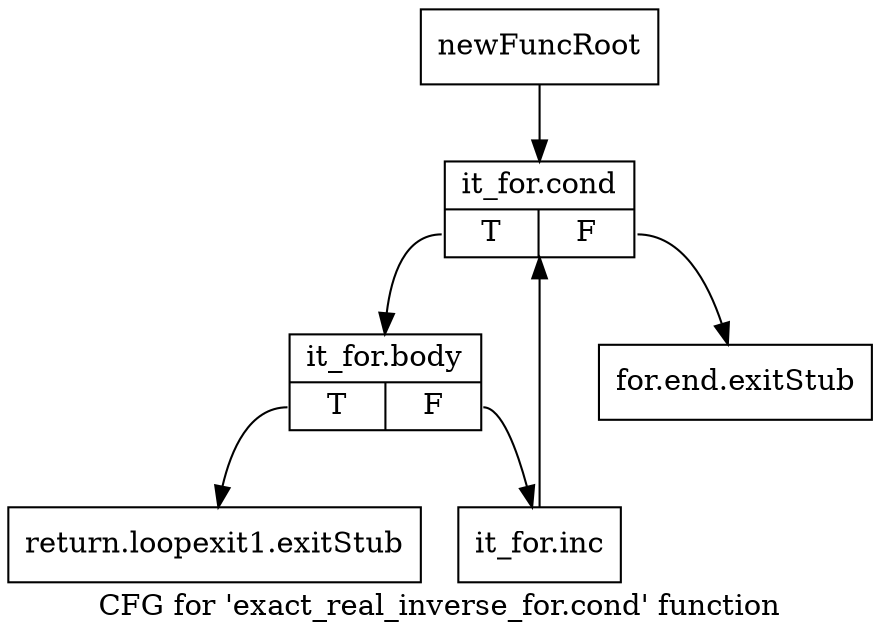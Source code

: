 digraph "CFG for 'exact_real_inverse_for.cond' function" {
	label="CFG for 'exact_real_inverse_for.cond' function";

	Node0xb7d6ac0 [shape=record,label="{newFuncRoot}"];
	Node0xb7d6ac0 -> Node0xb7d6f40;
	Node0xb7d6ea0 [shape=record,label="{for.end.exitStub}"];
	Node0xb7d6ef0 [shape=record,label="{return.loopexit1.exitStub}"];
	Node0xb7d6f40 [shape=record,label="{it_for.cond|{<s0>T|<s1>F}}"];
	Node0xb7d6f40:s0 -> Node0xb7d6f90;
	Node0xb7d6f40:s1 -> Node0xb7d6ea0;
	Node0xb7d6f90 [shape=record,label="{it_for.body|{<s0>T|<s1>F}}"];
	Node0xb7d6f90:s0 -> Node0xb7d6ef0;
	Node0xb7d6f90:s1 -> Node0xb7d6fe0;
	Node0xb7d6fe0 [shape=record,label="{it_for.inc}"];
	Node0xb7d6fe0 -> Node0xb7d6f40;
}
